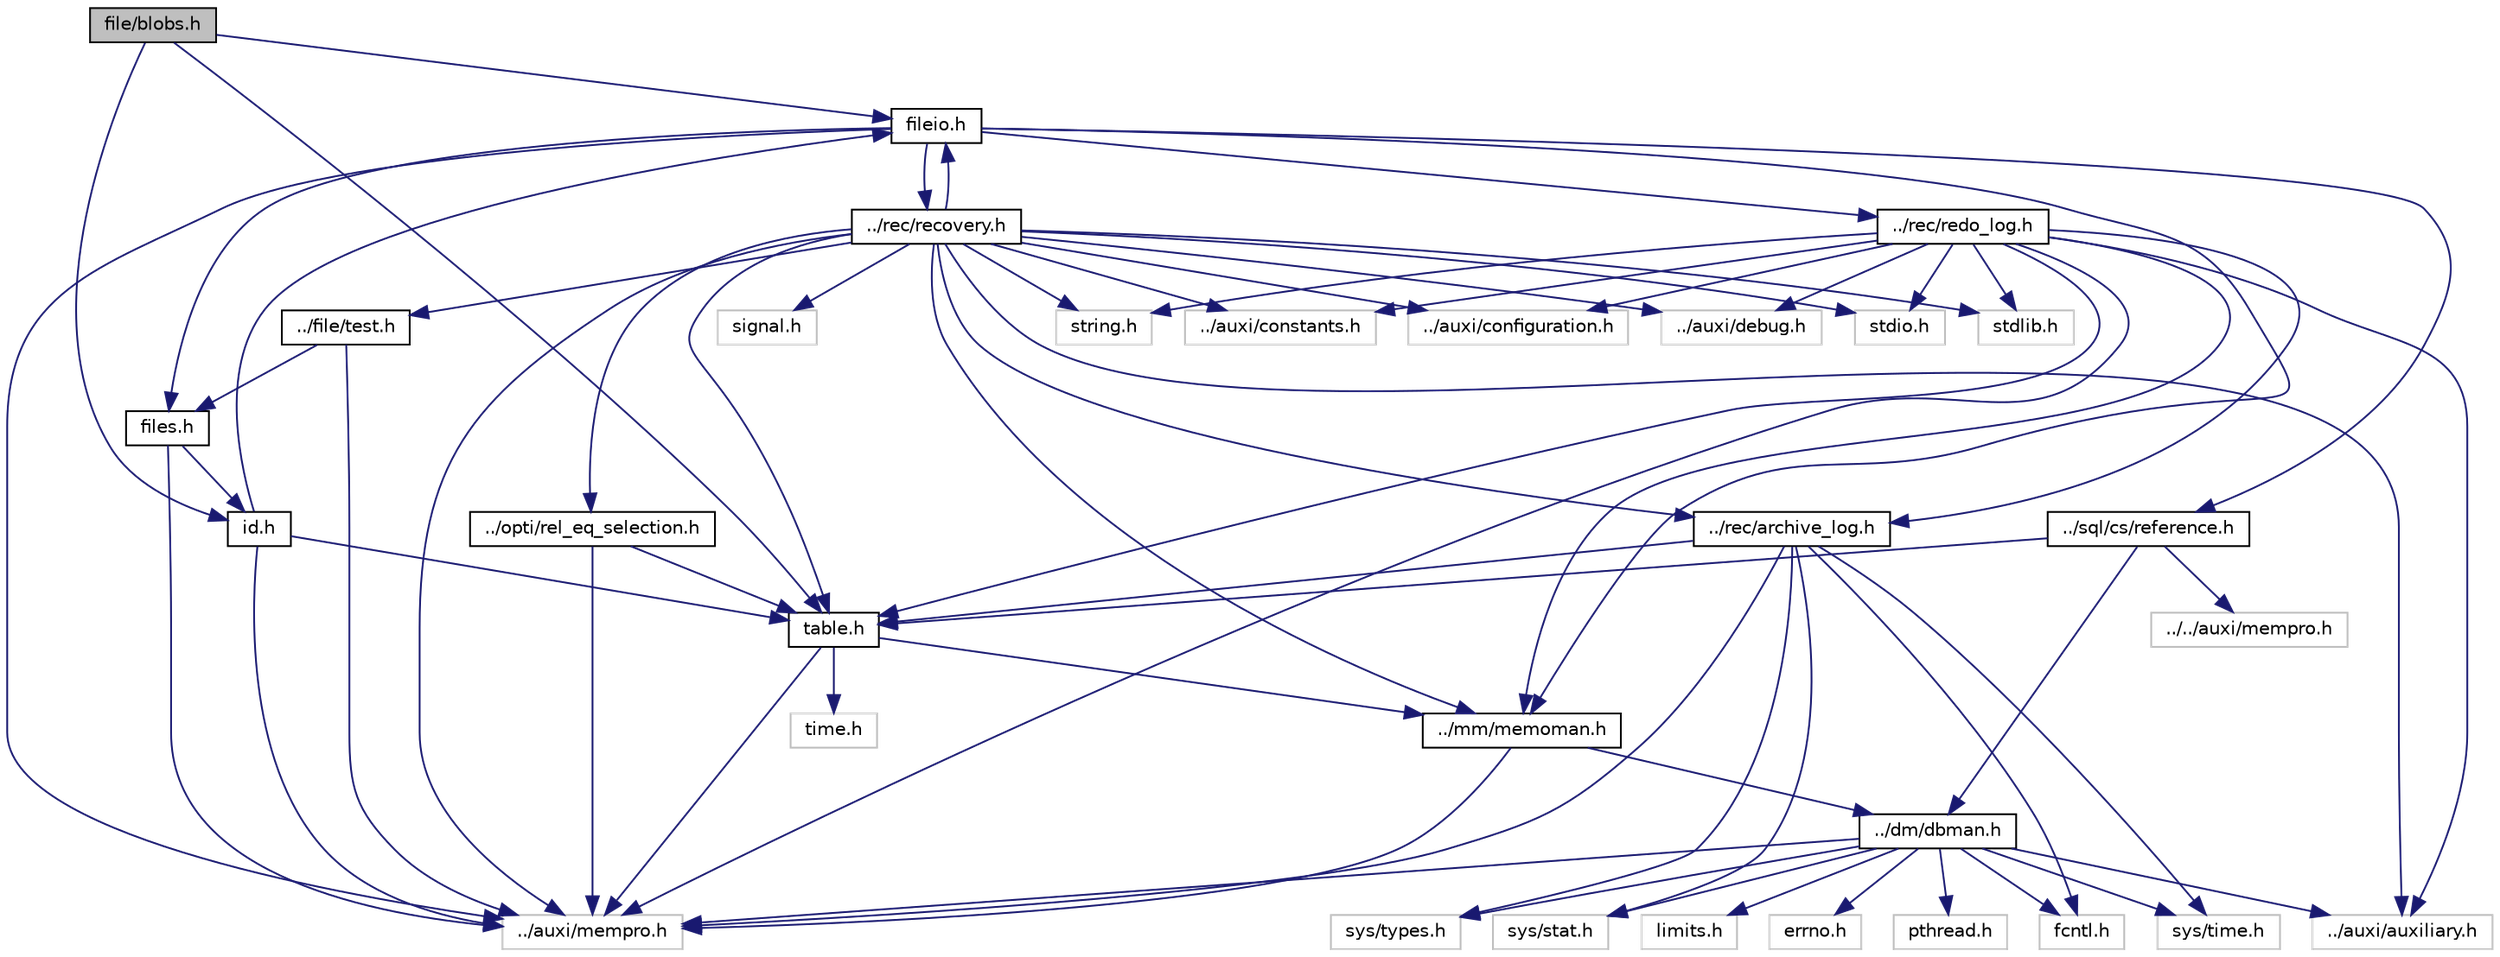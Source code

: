 digraph "file/blobs.h"
{
  bgcolor="transparent";
  edge [fontname="Helvetica",fontsize="10",labelfontname="Helvetica",labelfontsize="10"];
  node [fontname="Helvetica",fontsize="10",shape=record];
  Node1 [label="file/blobs.h",height=0.2,width=0.4,color="black", fillcolor="grey75", style="filled" fontcolor="black"];
  Node1 -> Node2 [color="midnightblue",fontsize="10",style="solid"];
  Node2 [label="table.h",height=0.2,width=0.4,color="black",URL="$table_8h.html"];
  Node2 -> Node3 [color="midnightblue",fontsize="10",style="solid"];
  Node3 [label="../mm/memoman.h",height=0.2,width=0.4,color="black",URL="$memoman_8h.html"];
  Node3 -> Node4 [color="midnightblue",fontsize="10",style="solid"];
  Node4 [label="../dm/dbman.h",height=0.2,width=0.4,color="black",URL="$dbman_8h.html"];
  Node4 -> Node5 [color="midnightblue",fontsize="10",style="solid"];
  Node5 [label="../auxi/auxiliary.h",height=0.2,width=0.4,color="grey75"];
  Node4 -> Node6 [color="midnightblue",fontsize="10",style="solid"];
  Node6 [label="errno.h",height=0.2,width=0.4,color="grey75"];
  Node4 -> Node7 [color="midnightblue",fontsize="10",style="solid"];
  Node7 [label="pthread.h",height=0.2,width=0.4,color="grey75"];
  Node4 -> Node8 [color="midnightblue",fontsize="10",style="solid"];
  Node8 [label="sys/time.h",height=0.2,width=0.4,color="grey75"];
  Node4 -> Node9 [color="midnightblue",fontsize="10",style="solid"];
  Node9 [label="sys/types.h",height=0.2,width=0.4,color="grey75"];
  Node4 -> Node10 [color="midnightblue",fontsize="10",style="solid"];
  Node10 [label="sys/stat.h",height=0.2,width=0.4,color="grey75"];
  Node4 -> Node11 [color="midnightblue",fontsize="10",style="solid"];
  Node11 [label="fcntl.h",height=0.2,width=0.4,color="grey75"];
  Node4 -> Node12 [color="midnightblue",fontsize="10",style="solid"];
  Node12 [label="../auxi/mempro.h",height=0.2,width=0.4,color="grey75"];
  Node4 -> Node13 [color="midnightblue",fontsize="10",style="solid"];
  Node13 [label="limits.h",height=0.2,width=0.4,color="grey75"];
  Node3 -> Node12 [color="midnightblue",fontsize="10",style="solid"];
  Node2 -> Node12 [color="midnightblue",fontsize="10",style="solid"];
  Node2 -> Node14 [color="midnightblue",fontsize="10",style="solid"];
  Node14 [label="time.h",height=0.2,width=0.4,color="grey75"];
  Node1 -> Node15 [color="midnightblue",fontsize="10",style="solid"];
  Node15 [label="fileio.h",height=0.2,width=0.4,color="black",URL="$fileio_8h.html"];
  Node15 -> Node16 [color="midnightblue",fontsize="10",style="solid"];
  Node16 [label="../sql/cs/reference.h",height=0.2,width=0.4,color="black",URL="$reference_8h.html"];
  Node16 -> Node4 [color="midnightblue",fontsize="10",style="solid"];
  Node16 -> Node2 [color="midnightblue",fontsize="10",style="solid"];
  Node16 -> Node17 [color="midnightblue",fontsize="10",style="solid"];
  Node17 [label="../../auxi/mempro.h",height=0.2,width=0.4,color="grey75"];
  Node15 -> Node3 [color="midnightblue",fontsize="10",style="solid"];
  Node15 -> Node18 [color="midnightblue",fontsize="10",style="solid"];
  Node18 [label="../rec/recovery.h",height=0.2,width=0.4,color="black",URL="$recovery_8h_source.html"];
  Node18 -> Node5 [color="midnightblue",fontsize="10",style="solid"];
  Node18 -> Node3 [color="midnightblue",fontsize="10",style="solid"];
  Node18 -> Node19 [color="midnightblue",fontsize="10",style="solid"];
  Node19 [label="../auxi/constants.h",height=0.2,width=0.4,color="grey75"];
  Node18 -> Node20 [color="midnightblue",fontsize="10",style="solid"];
  Node20 [label="../auxi/configuration.h",height=0.2,width=0.4,color="grey75"];
  Node18 -> Node21 [color="midnightblue",fontsize="10",style="solid"];
  Node21 [label="../auxi/debug.h",height=0.2,width=0.4,color="grey75"];
  Node18 -> Node22 [color="midnightblue",fontsize="10",style="solid"];
  Node22 [label="../rec/archive_log.h",height=0.2,width=0.4,color="black",URL="$archive__log_8h.html"];
  Node22 -> Node2 [color="midnightblue",fontsize="10",style="solid"];
  Node22 -> Node8 [color="midnightblue",fontsize="10",style="solid"];
  Node22 -> Node9 [color="midnightblue",fontsize="10",style="solid"];
  Node22 -> Node10 [color="midnightblue",fontsize="10",style="solid"];
  Node22 -> Node11 [color="midnightblue",fontsize="10",style="solid"];
  Node22 -> Node12 [color="midnightblue",fontsize="10",style="solid"];
  Node18 -> Node2 [color="midnightblue",fontsize="10",style="solid"];
  Node18 -> Node15 [color="midnightblue",fontsize="10",style="solid"];
  Node18 -> Node23 [color="midnightblue",fontsize="10",style="solid"];
  Node23 [label="../file/test.h",height=0.2,width=0.4,color="black",URL="$test_8h.html"];
  Node23 -> Node24 [color="midnightblue",fontsize="10",style="solid"];
  Node24 [label="files.h",height=0.2,width=0.4,color="black",URL="$files_8h.html"];
  Node24 -> Node25 [color="midnightblue",fontsize="10",style="solid"];
  Node25 [label="id.h",height=0.2,width=0.4,color="black",URL="$id_8h.html"];
  Node25 -> Node2 [color="midnightblue",fontsize="10",style="solid"];
  Node25 -> Node15 [color="midnightblue",fontsize="10",style="solid"];
  Node25 -> Node12 [color="midnightblue",fontsize="10",style="solid"];
  Node24 -> Node12 [color="midnightblue",fontsize="10",style="solid"];
  Node23 -> Node12 [color="midnightblue",fontsize="10",style="solid"];
  Node18 -> Node26 [color="midnightblue",fontsize="10",style="solid"];
  Node26 [label="../opti/rel_eq_selection.h",height=0.2,width=0.4,color="black",URL="$rel__eq__selection_8h.html"];
  Node26 -> Node2 [color="midnightblue",fontsize="10",style="solid"];
  Node26 -> Node12 [color="midnightblue",fontsize="10",style="solid"];
  Node18 -> Node12 [color="midnightblue",fontsize="10",style="solid"];
  Node18 -> Node27 [color="midnightblue",fontsize="10",style="solid"];
  Node27 [label="stdio.h",height=0.2,width=0.4,color="grey75"];
  Node18 -> Node28 [color="midnightblue",fontsize="10",style="solid"];
  Node28 [label="stdlib.h",height=0.2,width=0.4,color="grey75"];
  Node18 -> Node29 [color="midnightblue",fontsize="10",style="solid"];
  Node29 [label="string.h",height=0.2,width=0.4,color="grey75"];
  Node18 -> Node30 [color="midnightblue",fontsize="10",style="solid"];
  Node30 [label="signal.h",height=0.2,width=0.4,color="grey75"];
  Node15 -> Node31 [color="midnightblue",fontsize="10",style="solid"];
  Node31 [label="../rec/redo_log.h",height=0.2,width=0.4,color="black",URL="$redo__log_8h_source.html"];
  Node31 -> Node5 [color="midnightblue",fontsize="10",style="solid"];
  Node31 -> Node3 [color="midnightblue",fontsize="10",style="solid"];
  Node31 -> Node19 [color="midnightblue",fontsize="10",style="solid"];
  Node31 -> Node20 [color="midnightblue",fontsize="10",style="solid"];
  Node31 -> Node21 [color="midnightblue",fontsize="10",style="solid"];
  Node31 -> Node22 [color="midnightblue",fontsize="10",style="solid"];
  Node31 -> Node2 [color="midnightblue",fontsize="10",style="solid"];
  Node31 -> Node12 [color="midnightblue",fontsize="10",style="solid"];
  Node31 -> Node27 [color="midnightblue",fontsize="10",style="solid"];
  Node31 -> Node28 [color="midnightblue",fontsize="10",style="solid"];
  Node31 -> Node29 [color="midnightblue",fontsize="10",style="solid"];
  Node15 -> Node24 [color="midnightblue",fontsize="10",style="solid"];
  Node15 -> Node12 [color="midnightblue",fontsize="10",style="solid"];
  Node1 -> Node25 [color="midnightblue",fontsize="10",style="solid"];
}
